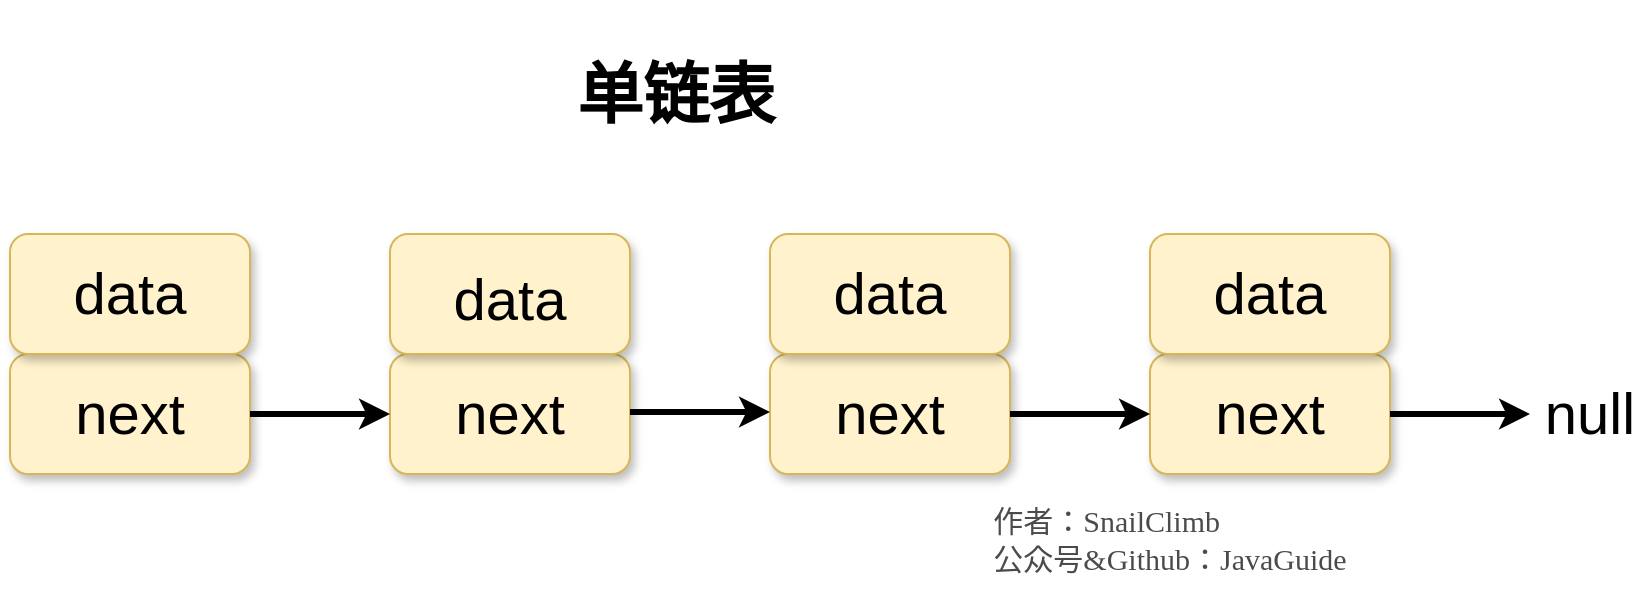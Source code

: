 <mxfile version="13.4.5" type="device"><diagram id="3s-LqK6m4lkifnhmqHE2" name="Page-1"><mxGraphModel dx="1258" dy="900" grid="1" gridSize="10" guides="1" tooltips="1" connect="1" arrows="1" fold="1" page="1" pageScale="1" pageWidth="827" pageHeight="1169" math="0" shadow="0"><root><mxCell id="0"/><mxCell id="1" parent="0"/><mxCell id="MWV_0Bb2Mbq0kO2fdSRW-1" value="" style="rounded=1;whiteSpace=wrap;html=1;fillColor=#fff2cc;strokeColor=#d6b656;shadow=1;comic=0;glass=0;" vertex="1" parent="1"><mxGeometry x="310" y="885" width="120" height="60" as="geometry"/></mxCell><mxCell id="MWV_0Bb2Mbq0kO2fdSRW-2" value="" style="rounded=1;whiteSpace=wrap;html=1;fillColor=#fff2cc;strokeColor=#d6b656;shadow=1;comic=0;glass=0;" vertex="1" parent="1"><mxGeometry x="310" y="825" width="120" height="60" as="geometry"/></mxCell><mxCell id="MWV_0Bb2Mbq0kO2fdSRW-3" value="data" style="text;html=1;strokeColor=none;fillColor=#fff2cc;align=center;verticalAlign=middle;whiteSpace=wrap;rounded=0;strokeWidth=1;fontSize=29;glass=0;comic=0;" vertex="1" parent="1"><mxGeometry x="340" y="840" width="60" height="30" as="geometry"/></mxCell><mxCell id="MWV_0Bb2Mbq0kO2fdSRW-4" value="next" style="text;html=1;strokeColor=none;fillColor=#fff2cc;align=center;verticalAlign=middle;whiteSpace=wrap;rounded=0;strokeWidth=1;fontSize=29;glass=0;comic=0;" vertex="1" parent="1"><mxGeometry x="340" y="900" width="60" height="30" as="geometry"/></mxCell><mxCell id="MWV_0Bb2Mbq0kO2fdSRW-5" value="" style="rounded=1;whiteSpace=wrap;html=1;fillColor=#fff2cc;strokeColor=#d6b656;shadow=1;comic=0;glass=0;" vertex="1" parent="1"><mxGeometry x="500" y="885" width="120" height="60" as="geometry"/></mxCell><mxCell id="MWV_0Bb2Mbq0kO2fdSRW-6" value="" style="rounded=1;whiteSpace=wrap;html=1;fillColor=#fff2cc;strokeColor=#d6b656;shadow=1;comic=0;glass=0;" vertex="1" parent="1"><mxGeometry x="500" y="825" width="120" height="60" as="geometry"/></mxCell><mxCell id="MWV_0Bb2Mbq0kO2fdSRW-7" value="data" style="text;html=1;strokeColor=none;fillColor=#fff2cc;align=center;verticalAlign=middle;whiteSpace=wrap;rounded=0;strokeWidth=1;fontSize=29;glass=0;comic=0;" vertex="1" parent="1"><mxGeometry x="530" y="845" width="60" height="25" as="geometry"/></mxCell><mxCell id="MWV_0Bb2Mbq0kO2fdSRW-8" value="next" style="text;html=1;strokeColor=none;fillColor=#fff2cc;align=center;verticalAlign=middle;whiteSpace=wrap;rounded=0;strokeWidth=1;fontSize=29;glass=0;comic=0;" vertex="1" parent="1"><mxGeometry x="530" y="900" width="60" height="30" as="geometry"/></mxCell><mxCell id="MWV_0Bb2Mbq0kO2fdSRW-9" value="" style="rounded=1;whiteSpace=wrap;html=1;fillColor=#fff2cc;strokeColor=#d6b656;shadow=1;comic=0;glass=0;" vertex="1" parent="1"><mxGeometry x="690" y="885" width="120" height="60" as="geometry"/></mxCell><mxCell id="MWV_0Bb2Mbq0kO2fdSRW-10" value="" style="rounded=1;whiteSpace=wrap;html=1;fillColor=#fff2cc;strokeColor=#d6b656;shadow=1;comic=0;glass=0;" vertex="1" parent="1"><mxGeometry x="690" y="825" width="120" height="60" as="geometry"/></mxCell><mxCell id="MWV_0Bb2Mbq0kO2fdSRW-11" value="data" style="text;html=1;strokeColor=none;fillColor=#fff2cc;align=center;verticalAlign=middle;whiteSpace=wrap;rounded=0;strokeWidth=1;fontSize=29;glass=0;comic=0;" vertex="1" parent="1"><mxGeometry x="720" y="840" width="60" height="30" as="geometry"/></mxCell><mxCell id="MWV_0Bb2Mbq0kO2fdSRW-12" value="next" style="text;html=1;strokeColor=none;fillColor=#fff2cc;align=center;verticalAlign=middle;whiteSpace=wrap;rounded=0;strokeWidth=1;fontSize=29;glass=0;comic=0;" vertex="1" parent="1"><mxGeometry x="720" y="900" width="60" height="30" as="geometry"/></mxCell><mxCell id="MWV_0Bb2Mbq0kO2fdSRW-13" value="" style="rounded=1;whiteSpace=wrap;html=1;fillColor=#fff2cc;strokeColor=#d6b656;shadow=1;comic=0;glass=0;" vertex="1" parent="1"><mxGeometry x="880" y="885" width="120" height="60" as="geometry"/></mxCell><mxCell id="MWV_0Bb2Mbq0kO2fdSRW-14" value="" style="rounded=1;whiteSpace=wrap;html=1;fillColor=#fff2cc;strokeColor=#d6b656;shadow=1;comic=0;glass=0;" vertex="1" parent="1"><mxGeometry x="880" y="825" width="120" height="60" as="geometry"/></mxCell><mxCell id="MWV_0Bb2Mbq0kO2fdSRW-15" value="data" style="text;html=1;strokeColor=none;fillColor=#fff2cc;align=center;verticalAlign=middle;whiteSpace=wrap;rounded=0;strokeWidth=1;fontSize=29;glass=0;comic=0;" vertex="1" parent="1"><mxGeometry x="910" y="840" width="60" height="30" as="geometry"/></mxCell><mxCell id="MWV_0Bb2Mbq0kO2fdSRW-16" value="next" style="text;html=1;strokeColor=none;fillColor=#fff2cc;align=center;verticalAlign=middle;whiteSpace=wrap;rounded=0;strokeWidth=1;fontSize=29;glass=0;comic=0;" vertex="1" parent="1"><mxGeometry x="910" y="900" width="60" height="30" as="geometry"/></mxCell><mxCell id="MWV_0Bb2Mbq0kO2fdSRW-17" value="" style="endArrow=classic;html=1;fontSize=29;strokeWidth=3;exitX=1;exitY=0.5;exitDx=0;exitDy=0;" edge="1" parent="1" source="MWV_0Bb2Mbq0kO2fdSRW-1"><mxGeometry width="50" height="50" relative="1" as="geometry"><mxPoint x="500" y="914" as="sourcePoint"/><mxPoint x="500" y="915" as="targetPoint"/></mxGeometry></mxCell><mxCell id="MWV_0Bb2Mbq0kO2fdSRW-18" value="" style="endArrow=classic;html=1;fontSize=29;strokeWidth=3;exitX=1;exitY=0.5;exitDx=0;exitDy=0;" edge="1" parent="1"><mxGeometry width="50" height="50" relative="1" as="geometry"><mxPoint x="810" y="915" as="sourcePoint"/><mxPoint x="880" y="915" as="targetPoint"/></mxGeometry></mxCell><mxCell id="MWV_0Bb2Mbq0kO2fdSRW-19" value="" style="endArrow=classic;html=1;fontSize=29;strokeWidth=3;exitX=1;exitY=0.5;exitDx=0;exitDy=0;" edge="1" parent="1"><mxGeometry width="50" height="50" relative="1" as="geometry"><mxPoint x="620" y="914" as="sourcePoint"/><mxPoint x="690" y="914" as="targetPoint"/></mxGeometry></mxCell><mxCell id="MWV_0Bb2Mbq0kO2fdSRW-20" value="&lt;h2 id=&quot;三双向链表&quot; style=&quot;font-size: 33px&quot;&gt;单链表&lt;/h2&gt;&lt;div style=&quot;font-size: 33px&quot;&gt;&lt;br style=&quot;font-size: 33px&quot;&gt;&lt;/div&gt;" style="text;html=1;strokeColor=none;fillColor=none;align=center;verticalAlign=middle;whiteSpace=wrap;rounded=0;shadow=1;glass=0;comic=0;fontSize=33;" vertex="1" parent="1"><mxGeometry x="388" y="760" width="510" height="30" as="geometry"/></mxCell><mxCell id="MWV_0Bb2Mbq0kO2fdSRW-21" value="&lt;div style=&quot;text-align: left&quot;&gt;&lt;span style=&quot;font-size: 15px&quot;&gt;作者：SnailClimb&amp;nbsp;&lt;/span&gt;&lt;/div&gt;&lt;font style=&quot;font-size: 15px&quot;&gt;&lt;div style=&quot;text-align: left&quot;&gt;&lt;span&gt;公众号&amp;amp;Github：JavaGuide&lt;/span&gt;&lt;/div&gt;&lt;/font&gt;" style="text;html=1;align=center;verticalAlign=middle;whiteSpace=wrap;rounded=0;shadow=1;glass=1;comic=1;fontSize=20;opacity=90;labelBackgroundColor=none;fontColor=#000000;labelBorderColor=none;fontFamily=Garamond;fontStyle=0;textOpacity=70;spacingTop=3;spacingLeft=3;spacingBottom=3;spacingRight=3;" vertex="1" parent="1"><mxGeometry x="785" y="955" width="210" height="40" as="geometry"/></mxCell><mxCell id="MWV_0Bb2Mbq0kO2fdSRW-22" value="" style="endArrow=classic;html=1;fontSize=29;strokeWidth=3;exitX=1;exitY=0.5;exitDx=0;exitDy=0;" edge="1" parent="1"><mxGeometry width="50" height="50" relative="1" as="geometry"><mxPoint x="1000" y="915" as="sourcePoint"/><mxPoint x="1070" y="915" as="targetPoint"/></mxGeometry></mxCell><mxCell id="MWV_0Bb2Mbq0kO2fdSRW-23" value="null" style="text;html=1;align=center;verticalAlign=middle;whiteSpace=wrap;rounded=0;strokeWidth=1;fontSize=29;glass=0;comic=0;" vertex="1" parent="1"><mxGeometry x="1070" y="900" width="60" height="30" as="geometry"/></mxCell></root></mxGraphModel></diagram></mxfile>